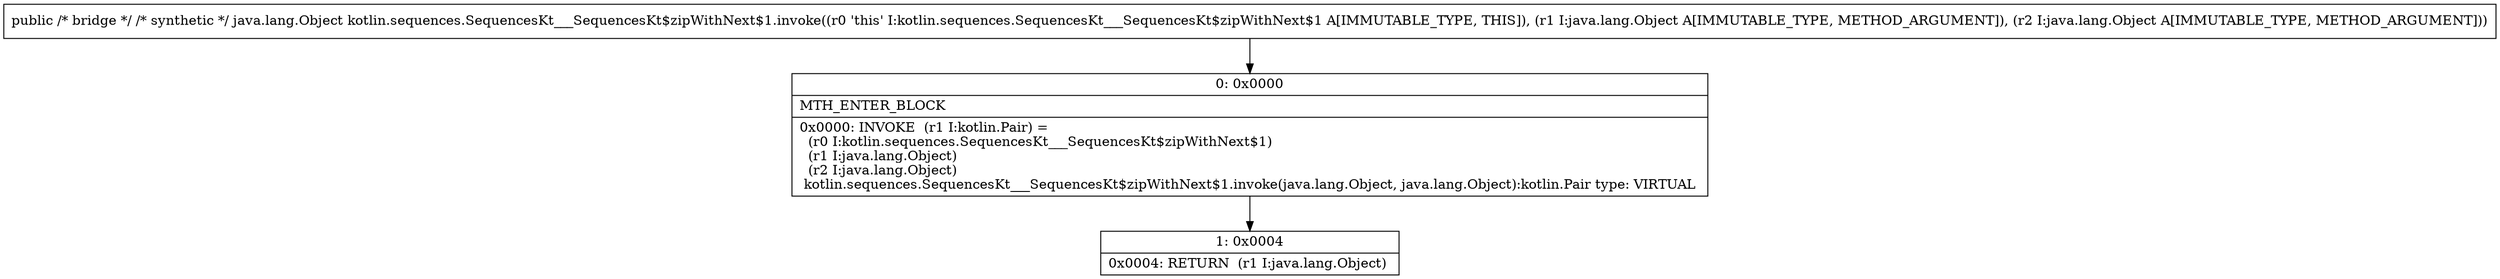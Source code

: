 digraph "CFG forkotlin.sequences.SequencesKt___SequencesKt$zipWithNext$1.invoke(Ljava\/lang\/Object;Ljava\/lang\/Object;)Ljava\/lang\/Object;" {
Node_0 [shape=record,label="{0\:\ 0x0000|MTH_ENTER_BLOCK\l|0x0000: INVOKE  (r1 I:kotlin.Pair) = \l  (r0 I:kotlin.sequences.SequencesKt___SequencesKt$zipWithNext$1)\l  (r1 I:java.lang.Object)\l  (r2 I:java.lang.Object)\l kotlin.sequences.SequencesKt___SequencesKt$zipWithNext$1.invoke(java.lang.Object, java.lang.Object):kotlin.Pair type: VIRTUAL \l}"];
Node_1 [shape=record,label="{1\:\ 0x0004|0x0004: RETURN  (r1 I:java.lang.Object) \l}"];
MethodNode[shape=record,label="{public \/* bridge *\/ \/* synthetic *\/ java.lang.Object kotlin.sequences.SequencesKt___SequencesKt$zipWithNext$1.invoke((r0 'this' I:kotlin.sequences.SequencesKt___SequencesKt$zipWithNext$1 A[IMMUTABLE_TYPE, THIS]), (r1 I:java.lang.Object A[IMMUTABLE_TYPE, METHOD_ARGUMENT]), (r2 I:java.lang.Object A[IMMUTABLE_TYPE, METHOD_ARGUMENT])) }"];
MethodNode -> Node_0;
Node_0 -> Node_1;
}

